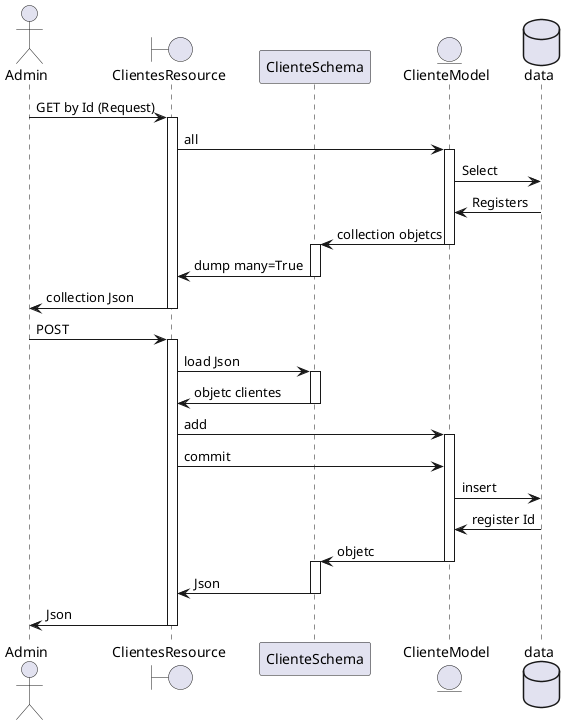 @startuml
actor Admin
boundary ClientesResource
participant ClienteSchema
entity ClienteModel
database data

Admin -> ClientesResource: GET by Id (Request)
activate ClientesResource
ClientesResource -> ClienteModel: all 
activate ClienteModel
ClienteModel -> data: Select
ClienteModel <- data: Registers
ClienteSchema <- ClienteModel: collection objetcs
deactivate ClienteModel
activate ClienteSchema
ClientesResource <- ClienteSchema: dump many=True
deactivate ClienteSchema
Admin <- ClientesResource: collection Json
deactivate ClientesResource

Admin -> ClientesResource: POST
activate ClientesResource
ClientesResource -> ClienteSchema: load Json
activate ClienteSchema
ClientesResource <- ClienteSchema: objetc clientes
deactivate ClienteSchema
ClientesResource -> ClienteModel: add
activate ClienteModel
ClientesResource -> ClienteModel: commit
ClienteModel -> data: insert
ClienteModel <- data: register Id
ClienteSchema <- ClienteModel: objetc
deactivate ClienteModel
activate ClienteSchema
ClientesResource <- ClienteSchema: Json
deactivate ClienteSchema
Admin <- ClientesResource: Json
deactivate ClientesResource
@enduml 

